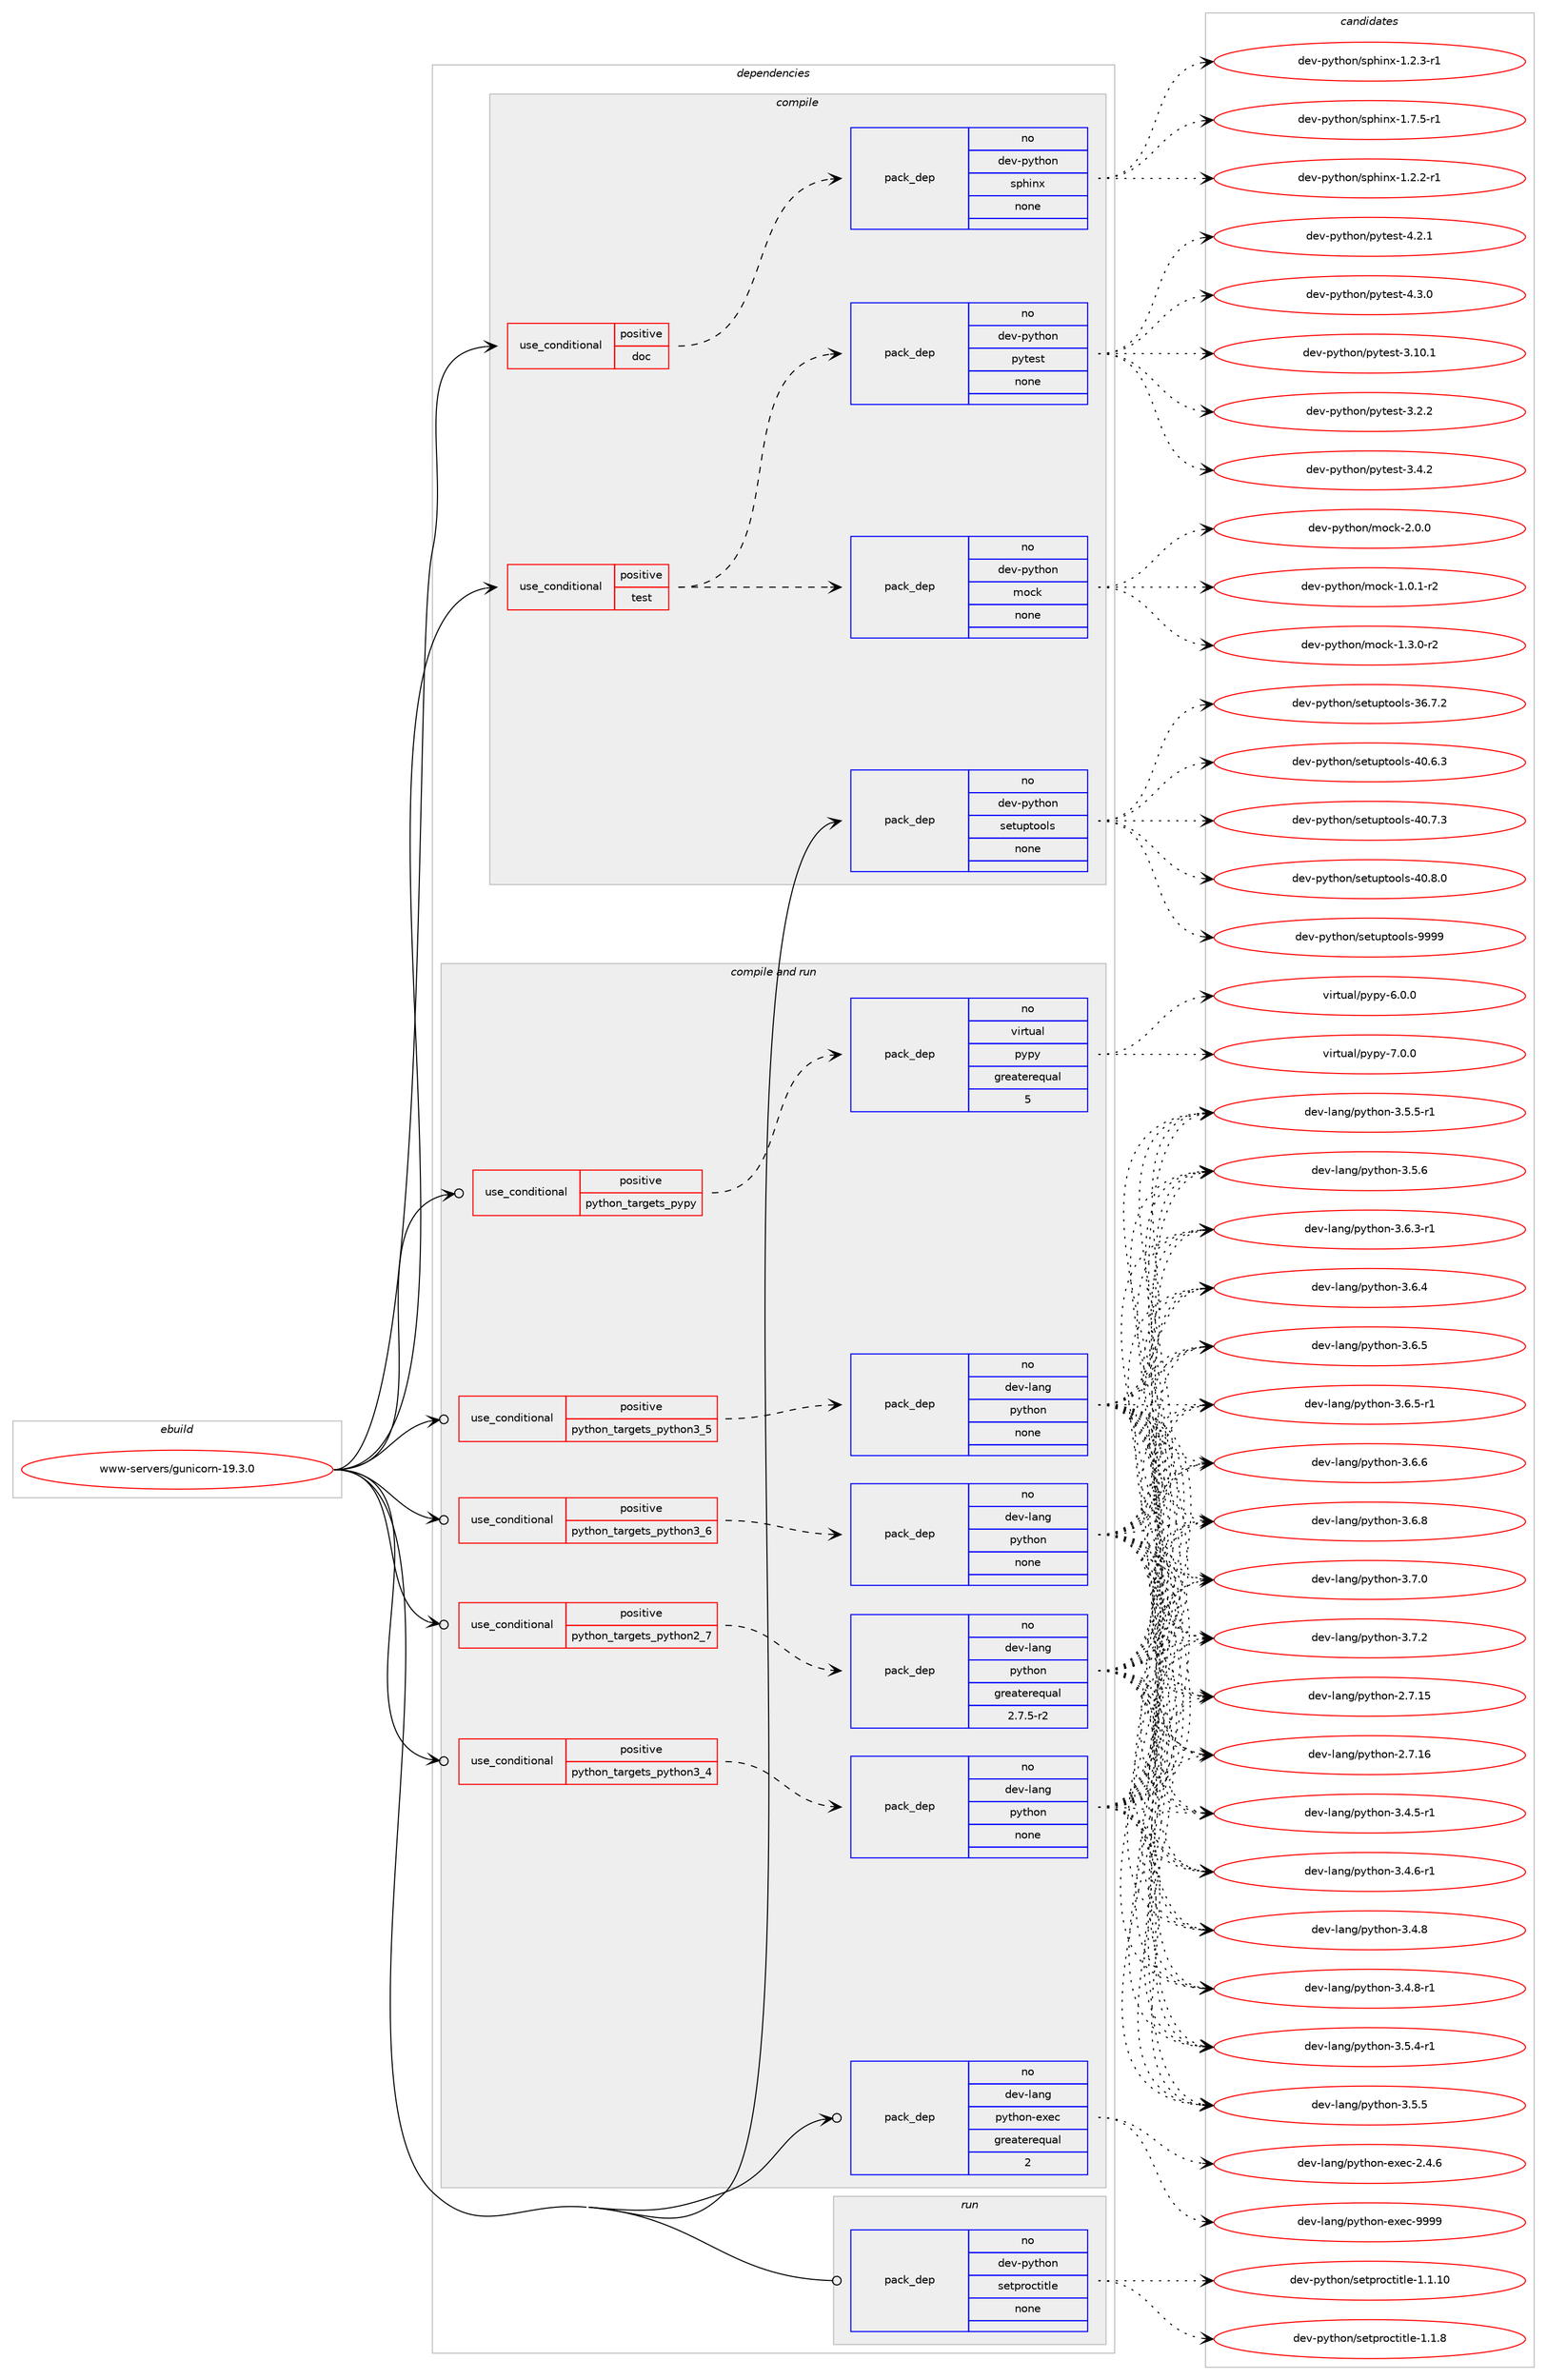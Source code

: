 digraph prolog {

# *************
# Graph options
# *************

newrank=true;
concentrate=true;
compound=true;
graph [rankdir=LR,fontname=Helvetica,fontsize=10,ranksep=1.5];#, ranksep=2.5, nodesep=0.2];
edge  [arrowhead=vee];
node  [fontname=Helvetica,fontsize=10];

# **********
# The ebuild
# **********

subgraph cluster_leftcol {
color=gray;
rank=same;
label=<<i>ebuild</i>>;
id [label="www-servers/gunicorn-19.3.0", color=red, width=4, href="../www-servers/gunicorn-19.3.0.svg"];
}

# ****************
# The dependencies
# ****************

subgraph cluster_midcol {
color=gray;
label=<<i>dependencies</i>>;
subgraph cluster_compile {
fillcolor="#eeeeee";
style=filled;
label=<<i>compile</i>>;
subgraph cond464495 {
dependency1751190 [label=<<TABLE BORDER="0" CELLBORDER="1" CELLSPACING="0" CELLPADDING="4"><TR><TD ROWSPAN="3" CELLPADDING="10">use_conditional</TD></TR><TR><TD>positive</TD></TR><TR><TD>doc</TD></TR></TABLE>>, shape=none, color=red];
subgraph pack1257406 {
dependency1751191 [label=<<TABLE BORDER="0" CELLBORDER="1" CELLSPACING="0" CELLPADDING="4" WIDTH="220"><TR><TD ROWSPAN="6" CELLPADDING="30">pack_dep</TD></TR><TR><TD WIDTH="110">no</TD></TR><TR><TD>dev-python</TD></TR><TR><TD>sphinx</TD></TR><TR><TD>none</TD></TR><TR><TD></TD></TR></TABLE>>, shape=none, color=blue];
}
dependency1751190:e -> dependency1751191:w [weight=20,style="dashed",arrowhead="vee"];
}
id:e -> dependency1751190:w [weight=20,style="solid",arrowhead="vee"];
subgraph cond464496 {
dependency1751192 [label=<<TABLE BORDER="0" CELLBORDER="1" CELLSPACING="0" CELLPADDING="4"><TR><TD ROWSPAN="3" CELLPADDING="10">use_conditional</TD></TR><TR><TD>positive</TD></TR><TR><TD>test</TD></TR></TABLE>>, shape=none, color=red];
subgraph pack1257407 {
dependency1751193 [label=<<TABLE BORDER="0" CELLBORDER="1" CELLSPACING="0" CELLPADDING="4" WIDTH="220"><TR><TD ROWSPAN="6" CELLPADDING="30">pack_dep</TD></TR><TR><TD WIDTH="110">no</TD></TR><TR><TD>dev-python</TD></TR><TR><TD>mock</TD></TR><TR><TD>none</TD></TR><TR><TD></TD></TR></TABLE>>, shape=none, color=blue];
}
dependency1751192:e -> dependency1751193:w [weight=20,style="dashed",arrowhead="vee"];
subgraph pack1257408 {
dependency1751194 [label=<<TABLE BORDER="0" CELLBORDER="1" CELLSPACING="0" CELLPADDING="4" WIDTH="220"><TR><TD ROWSPAN="6" CELLPADDING="30">pack_dep</TD></TR><TR><TD WIDTH="110">no</TD></TR><TR><TD>dev-python</TD></TR><TR><TD>pytest</TD></TR><TR><TD>none</TD></TR><TR><TD></TD></TR></TABLE>>, shape=none, color=blue];
}
dependency1751192:e -> dependency1751194:w [weight=20,style="dashed",arrowhead="vee"];
}
id:e -> dependency1751192:w [weight=20,style="solid",arrowhead="vee"];
subgraph pack1257409 {
dependency1751195 [label=<<TABLE BORDER="0" CELLBORDER="1" CELLSPACING="0" CELLPADDING="4" WIDTH="220"><TR><TD ROWSPAN="6" CELLPADDING="30">pack_dep</TD></TR><TR><TD WIDTH="110">no</TD></TR><TR><TD>dev-python</TD></TR><TR><TD>setuptools</TD></TR><TR><TD>none</TD></TR><TR><TD></TD></TR></TABLE>>, shape=none, color=blue];
}
id:e -> dependency1751195:w [weight=20,style="solid",arrowhead="vee"];
}
subgraph cluster_compileandrun {
fillcolor="#eeeeee";
style=filled;
label=<<i>compile and run</i>>;
subgraph cond464497 {
dependency1751196 [label=<<TABLE BORDER="0" CELLBORDER="1" CELLSPACING="0" CELLPADDING="4"><TR><TD ROWSPAN="3" CELLPADDING="10">use_conditional</TD></TR><TR><TD>positive</TD></TR><TR><TD>python_targets_pypy</TD></TR></TABLE>>, shape=none, color=red];
subgraph pack1257410 {
dependency1751197 [label=<<TABLE BORDER="0" CELLBORDER="1" CELLSPACING="0" CELLPADDING="4" WIDTH="220"><TR><TD ROWSPAN="6" CELLPADDING="30">pack_dep</TD></TR><TR><TD WIDTH="110">no</TD></TR><TR><TD>virtual</TD></TR><TR><TD>pypy</TD></TR><TR><TD>greaterequal</TD></TR><TR><TD>5</TD></TR></TABLE>>, shape=none, color=blue];
}
dependency1751196:e -> dependency1751197:w [weight=20,style="dashed",arrowhead="vee"];
}
id:e -> dependency1751196:w [weight=20,style="solid",arrowhead="odotvee"];
subgraph cond464498 {
dependency1751198 [label=<<TABLE BORDER="0" CELLBORDER="1" CELLSPACING="0" CELLPADDING="4"><TR><TD ROWSPAN="3" CELLPADDING="10">use_conditional</TD></TR><TR><TD>positive</TD></TR><TR><TD>python_targets_python2_7</TD></TR></TABLE>>, shape=none, color=red];
subgraph pack1257411 {
dependency1751199 [label=<<TABLE BORDER="0" CELLBORDER="1" CELLSPACING="0" CELLPADDING="4" WIDTH="220"><TR><TD ROWSPAN="6" CELLPADDING="30">pack_dep</TD></TR><TR><TD WIDTH="110">no</TD></TR><TR><TD>dev-lang</TD></TR><TR><TD>python</TD></TR><TR><TD>greaterequal</TD></TR><TR><TD>2.7.5-r2</TD></TR></TABLE>>, shape=none, color=blue];
}
dependency1751198:e -> dependency1751199:w [weight=20,style="dashed",arrowhead="vee"];
}
id:e -> dependency1751198:w [weight=20,style="solid",arrowhead="odotvee"];
subgraph cond464499 {
dependency1751200 [label=<<TABLE BORDER="0" CELLBORDER="1" CELLSPACING="0" CELLPADDING="4"><TR><TD ROWSPAN="3" CELLPADDING="10">use_conditional</TD></TR><TR><TD>positive</TD></TR><TR><TD>python_targets_python3_4</TD></TR></TABLE>>, shape=none, color=red];
subgraph pack1257412 {
dependency1751201 [label=<<TABLE BORDER="0" CELLBORDER="1" CELLSPACING="0" CELLPADDING="4" WIDTH="220"><TR><TD ROWSPAN="6" CELLPADDING="30">pack_dep</TD></TR><TR><TD WIDTH="110">no</TD></TR><TR><TD>dev-lang</TD></TR><TR><TD>python</TD></TR><TR><TD>none</TD></TR><TR><TD></TD></TR></TABLE>>, shape=none, color=blue];
}
dependency1751200:e -> dependency1751201:w [weight=20,style="dashed",arrowhead="vee"];
}
id:e -> dependency1751200:w [weight=20,style="solid",arrowhead="odotvee"];
subgraph cond464500 {
dependency1751202 [label=<<TABLE BORDER="0" CELLBORDER="1" CELLSPACING="0" CELLPADDING="4"><TR><TD ROWSPAN="3" CELLPADDING="10">use_conditional</TD></TR><TR><TD>positive</TD></TR><TR><TD>python_targets_python3_5</TD></TR></TABLE>>, shape=none, color=red];
subgraph pack1257413 {
dependency1751203 [label=<<TABLE BORDER="0" CELLBORDER="1" CELLSPACING="0" CELLPADDING="4" WIDTH="220"><TR><TD ROWSPAN="6" CELLPADDING="30">pack_dep</TD></TR><TR><TD WIDTH="110">no</TD></TR><TR><TD>dev-lang</TD></TR><TR><TD>python</TD></TR><TR><TD>none</TD></TR><TR><TD></TD></TR></TABLE>>, shape=none, color=blue];
}
dependency1751202:e -> dependency1751203:w [weight=20,style="dashed",arrowhead="vee"];
}
id:e -> dependency1751202:w [weight=20,style="solid",arrowhead="odotvee"];
subgraph cond464501 {
dependency1751204 [label=<<TABLE BORDER="0" CELLBORDER="1" CELLSPACING="0" CELLPADDING="4"><TR><TD ROWSPAN="3" CELLPADDING="10">use_conditional</TD></TR><TR><TD>positive</TD></TR><TR><TD>python_targets_python3_6</TD></TR></TABLE>>, shape=none, color=red];
subgraph pack1257414 {
dependency1751205 [label=<<TABLE BORDER="0" CELLBORDER="1" CELLSPACING="0" CELLPADDING="4" WIDTH="220"><TR><TD ROWSPAN="6" CELLPADDING="30">pack_dep</TD></TR><TR><TD WIDTH="110">no</TD></TR><TR><TD>dev-lang</TD></TR><TR><TD>python</TD></TR><TR><TD>none</TD></TR><TR><TD></TD></TR></TABLE>>, shape=none, color=blue];
}
dependency1751204:e -> dependency1751205:w [weight=20,style="dashed",arrowhead="vee"];
}
id:e -> dependency1751204:w [weight=20,style="solid",arrowhead="odotvee"];
subgraph pack1257415 {
dependency1751206 [label=<<TABLE BORDER="0" CELLBORDER="1" CELLSPACING="0" CELLPADDING="4" WIDTH="220"><TR><TD ROWSPAN="6" CELLPADDING="30">pack_dep</TD></TR><TR><TD WIDTH="110">no</TD></TR><TR><TD>dev-lang</TD></TR><TR><TD>python-exec</TD></TR><TR><TD>greaterequal</TD></TR><TR><TD>2</TD></TR></TABLE>>, shape=none, color=blue];
}
id:e -> dependency1751206:w [weight=20,style="solid",arrowhead="odotvee"];
}
subgraph cluster_run {
fillcolor="#eeeeee";
style=filled;
label=<<i>run</i>>;
subgraph pack1257416 {
dependency1751207 [label=<<TABLE BORDER="0" CELLBORDER="1" CELLSPACING="0" CELLPADDING="4" WIDTH="220"><TR><TD ROWSPAN="6" CELLPADDING="30">pack_dep</TD></TR><TR><TD WIDTH="110">no</TD></TR><TR><TD>dev-python</TD></TR><TR><TD>setproctitle</TD></TR><TR><TD>none</TD></TR><TR><TD></TD></TR></TABLE>>, shape=none, color=blue];
}
id:e -> dependency1751207:w [weight=20,style="solid",arrowhead="odot"];
}
}

# **************
# The candidates
# **************

subgraph cluster_choices {
rank=same;
color=gray;
label=<<i>candidates</i>>;

subgraph choice1257406 {
color=black;
nodesep=1;
choice10010111845112121116104111110471151121041051101204549465046504511449 [label="dev-python/sphinx-1.2.2-r1", color=red, width=4,href="../dev-python/sphinx-1.2.2-r1.svg"];
choice10010111845112121116104111110471151121041051101204549465046514511449 [label="dev-python/sphinx-1.2.3-r1", color=red, width=4,href="../dev-python/sphinx-1.2.3-r1.svg"];
choice10010111845112121116104111110471151121041051101204549465546534511449 [label="dev-python/sphinx-1.7.5-r1", color=red, width=4,href="../dev-python/sphinx-1.7.5-r1.svg"];
dependency1751191:e -> choice10010111845112121116104111110471151121041051101204549465046504511449:w [style=dotted,weight="100"];
dependency1751191:e -> choice10010111845112121116104111110471151121041051101204549465046514511449:w [style=dotted,weight="100"];
dependency1751191:e -> choice10010111845112121116104111110471151121041051101204549465546534511449:w [style=dotted,weight="100"];
}
subgraph choice1257407 {
color=black;
nodesep=1;
choice1001011184511212111610411111047109111991074549464846494511450 [label="dev-python/mock-1.0.1-r2", color=red, width=4,href="../dev-python/mock-1.0.1-r2.svg"];
choice1001011184511212111610411111047109111991074549465146484511450 [label="dev-python/mock-1.3.0-r2", color=red, width=4,href="../dev-python/mock-1.3.0-r2.svg"];
choice100101118451121211161041111104710911199107455046484648 [label="dev-python/mock-2.0.0", color=red, width=4,href="../dev-python/mock-2.0.0.svg"];
dependency1751193:e -> choice1001011184511212111610411111047109111991074549464846494511450:w [style=dotted,weight="100"];
dependency1751193:e -> choice1001011184511212111610411111047109111991074549465146484511450:w [style=dotted,weight="100"];
dependency1751193:e -> choice100101118451121211161041111104710911199107455046484648:w [style=dotted,weight="100"];
}
subgraph choice1257408 {
color=black;
nodesep=1;
choice100101118451121211161041111104711212111610111511645514649484649 [label="dev-python/pytest-3.10.1", color=red, width=4,href="../dev-python/pytest-3.10.1.svg"];
choice1001011184511212111610411111047112121116101115116455146504650 [label="dev-python/pytest-3.2.2", color=red, width=4,href="../dev-python/pytest-3.2.2.svg"];
choice1001011184511212111610411111047112121116101115116455146524650 [label="dev-python/pytest-3.4.2", color=red, width=4,href="../dev-python/pytest-3.4.2.svg"];
choice1001011184511212111610411111047112121116101115116455246504649 [label="dev-python/pytest-4.2.1", color=red, width=4,href="../dev-python/pytest-4.2.1.svg"];
choice1001011184511212111610411111047112121116101115116455246514648 [label="dev-python/pytest-4.3.0", color=red, width=4,href="../dev-python/pytest-4.3.0.svg"];
dependency1751194:e -> choice100101118451121211161041111104711212111610111511645514649484649:w [style=dotted,weight="100"];
dependency1751194:e -> choice1001011184511212111610411111047112121116101115116455146504650:w [style=dotted,weight="100"];
dependency1751194:e -> choice1001011184511212111610411111047112121116101115116455146524650:w [style=dotted,weight="100"];
dependency1751194:e -> choice1001011184511212111610411111047112121116101115116455246504649:w [style=dotted,weight="100"];
dependency1751194:e -> choice1001011184511212111610411111047112121116101115116455246514648:w [style=dotted,weight="100"];
}
subgraph choice1257409 {
color=black;
nodesep=1;
choice100101118451121211161041111104711510111611711211611111110811545515446554650 [label="dev-python/setuptools-36.7.2", color=red, width=4,href="../dev-python/setuptools-36.7.2.svg"];
choice100101118451121211161041111104711510111611711211611111110811545524846544651 [label="dev-python/setuptools-40.6.3", color=red, width=4,href="../dev-python/setuptools-40.6.3.svg"];
choice100101118451121211161041111104711510111611711211611111110811545524846554651 [label="dev-python/setuptools-40.7.3", color=red, width=4,href="../dev-python/setuptools-40.7.3.svg"];
choice100101118451121211161041111104711510111611711211611111110811545524846564648 [label="dev-python/setuptools-40.8.0", color=red, width=4,href="../dev-python/setuptools-40.8.0.svg"];
choice10010111845112121116104111110471151011161171121161111111081154557575757 [label="dev-python/setuptools-9999", color=red, width=4,href="../dev-python/setuptools-9999.svg"];
dependency1751195:e -> choice100101118451121211161041111104711510111611711211611111110811545515446554650:w [style=dotted,weight="100"];
dependency1751195:e -> choice100101118451121211161041111104711510111611711211611111110811545524846544651:w [style=dotted,weight="100"];
dependency1751195:e -> choice100101118451121211161041111104711510111611711211611111110811545524846554651:w [style=dotted,weight="100"];
dependency1751195:e -> choice100101118451121211161041111104711510111611711211611111110811545524846564648:w [style=dotted,weight="100"];
dependency1751195:e -> choice10010111845112121116104111110471151011161171121161111111081154557575757:w [style=dotted,weight="100"];
}
subgraph choice1257410 {
color=black;
nodesep=1;
choice1181051141161179710847112121112121455446484648 [label="virtual/pypy-6.0.0", color=red, width=4,href="../virtual/pypy-6.0.0.svg"];
choice1181051141161179710847112121112121455546484648 [label="virtual/pypy-7.0.0", color=red, width=4,href="../virtual/pypy-7.0.0.svg"];
dependency1751197:e -> choice1181051141161179710847112121112121455446484648:w [style=dotted,weight="100"];
dependency1751197:e -> choice1181051141161179710847112121112121455546484648:w [style=dotted,weight="100"];
}
subgraph choice1257411 {
color=black;
nodesep=1;
choice10010111845108971101034711212111610411111045504655464953 [label="dev-lang/python-2.7.15", color=red, width=4,href="../dev-lang/python-2.7.15.svg"];
choice10010111845108971101034711212111610411111045504655464954 [label="dev-lang/python-2.7.16", color=red, width=4,href="../dev-lang/python-2.7.16.svg"];
choice1001011184510897110103471121211161041111104551465246534511449 [label="dev-lang/python-3.4.5-r1", color=red, width=4,href="../dev-lang/python-3.4.5-r1.svg"];
choice1001011184510897110103471121211161041111104551465246544511449 [label="dev-lang/python-3.4.6-r1", color=red, width=4,href="../dev-lang/python-3.4.6-r1.svg"];
choice100101118451089711010347112121116104111110455146524656 [label="dev-lang/python-3.4.8", color=red, width=4,href="../dev-lang/python-3.4.8.svg"];
choice1001011184510897110103471121211161041111104551465246564511449 [label="dev-lang/python-3.4.8-r1", color=red, width=4,href="../dev-lang/python-3.4.8-r1.svg"];
choice1001011184510897110103471121211161041111104551465346524511449 [label="dev-lang/python-3.5.4-r1", color=red, width=4,href="../dev-lang/python-3.5.4-r1.svg"];
choice100101118451089711010347112121116104111110455146534653 [label="dev-lang/python-3.5.5", color=red, width=4,href="../dev-lang/python-3.5.5.svg"];
choice1001011184510897110103471121211161041111104551465346534511449 [label="dev-lang/python-3.5.5-r1", color=red, width=4,href="../dev-lang/python-3.5.5-r1.svg"];
choice100101118451089711010347112121116104111110455146534654 [label="dev-lang/python-3.5.6", color=red, width=4,href="../dev-lang/python-3.5.6.svg"];
choice1001011184510897110103471121211161041111104551465446514511449 [label="dev-lang/python-3.6.3-r1", color=red, width=4,href="../dev-lang/python-3.6.3-r1.svg"];
choice100101118451089711010347112121116104111110455146544652 [label="dev-lang/python-3.6.4", color=red, width=4,href="../dev-lang/python-3.6.4.svg"];
choice100101118451089711010347112121116104111110455146544653 [label="dev-lang/python-3.6.5", color=red, width=4,href="../dev-lang/python-3.6.5.svg"];
choice1001011184510897110103471121211161041111104551465446534511449 [label="dev-lang/python-3.6.5-r1", color=red, width=4,href="../dev-lang/python-3.6.5-r1.svg"];
choice100101118451089711010347112121116104111110455146544654 [label="dev-lang/python-3.6.6", color=red, width=4,href="../dev-lang/python-3.6.6.svg"];
choice100101118451089711010347112121116104111110455146544656 [label="dev-lang/python-3.6.8", color=red, width=4,href="../dev-lang/python-3.6.8.svg"];
choice100101118451089711010347112121116104111110455146554648 [label="dev-lang/python-3.7.0", color=red, width=4,href="../dev-lang/python-3.7.0.svg"];
choice100101118451089711010347112121116104111110455146554650 [label="dev-lang/python-3.7.2", color=red, width=4,href="../dev-lang/python-3.7.2.svg"];
dependency1751199:e -> choice10010111845108971101034711212111610411111045504655464953:w [style=dotted,weight="100"];
dependency1751199:e -> choice10010111845108971101034711212111610411111045504655464954:w [style=dotted,weight="100"];
dependency1751199:e -> choice1001011184510897110103471121211161041111104551465246534511449:w [style=dotted,weight="100"];
dependency1751199:e -> choice1001011184510897110103471121211161041111104551465246544511449:w [style=dotted,weight="100"];
dependency1751199:e -> choice100101118451089711010347112121116104111110455146524656:w [style=dotted,weight="100"];
dependency1751199:e -> choice1001011184510897110103471121211161041111104551465246564511449:w [style=dotted,weight="100"];
dependency1751199:e -> choice1001011184510897110103471121211161041111104551465346524511449:w [style=dotted,weight="100"];
dependency1751199:e -> choice100101118451089711010347112121116104111110455146534653:w [style=dotted,weight="100"];
dependency1751199:e -> choice1001011184510897110103471121211161041111104551465346534511449:w [style=dotted,weight="100"];
dependency1751199:e -> choice100101118451089711010347112121116104111110455146534654:w [style=dotted,weight="100"];
dependency1751199:e -> choice1001011184510897110103471121211161041111104551465446514511449:w [style=dotted,weight="100"];
dependency1751199:e -> choice100101118451089711010347112121116104111110455146544652:w [style=dotted,weight="100"];
dependency1751199:e -> choice100101118451089711010347112121116104111110455146544653:w [style=dotted,weight="100"];
dependency1751199:e -> choice1001011184510897110103471121211161041111104551465446534511449:w [style=dotted,weight="100"];
dependency1751199:e -> choice100101118451089711010347112121116104111110455146544654:w [style=dotted,weight="100"];
dependency1751199:e -> choice100101118451089711010347112121116104111110455146544656:w [style=dotted,weight="100"];
dependency1751199:e -> choice100101118451089711010347112121116104111110455146554648:w [style=dotted,weight="100"];
dependency1751199:e -> choice100101118451089711010347112121116104111110455146554650:w [style=dotted,weight="100"];
}
subgraph choice1257412 {
color=black;
nodesep=1;
choice10010111845108971101034711212111610411111045504655464953 [label="dev-lang/python-2.7.15", color=red, width=4,href="../dev-lang/python-2.7.15.svg"];
choice10010111845108971101034711212111610411111045504655464954 [label="dev-lang/python-2.7.16", color=red, width=4,href="../dev-lang/python-2.7.16.svg"];
choice1001011184510897110103471121211161041111104551465246534511449 [label="dev-lang/python-3.4.5-r1", color=red, width=4,href="../dev-lang/python-3.4.5-r1.svg"];
choice1001011184510897110103471121211161041111104551465246544511449 [label="dev-lang/python-3.4.6-r1", color=red, width=4,href="../dev-lang/python-3.4.6-r1.svg"];
choice100101118451089711010347112121116104111110455146524656 [label="dev-lang/python-3.4.8", color=red, width=4,href="../dev-lang/python-3.4.8.svg"];
choice1001011184510897110103471121211161041111104551465246564511449 [label="dev-lang/python-3.4.8-r1", color=red, width=4,href="../dev-lang/python-3.4.8-r1.svg"];
choice1001011184510897110103471121211161041111104551465346524511449 [label="dev-lang/python-3.5.4-r1", color=red, width=4,href="../dev-lang/python-3.5.4-r1.svg"];
choice100101118451089711010347112121116104111110455146534653 [label="dev-lang/python-3.5.5", color=red, width=4,href="../dev-lang/python-3.5.5.svg"];
choice1001011184510897110103471121211161041111104551465346534511449 [label="dev-lang/python-3.5.5-r1", color=red, width=4,href="../dev-lang/python-3.5.5-r1.svg"];
choice100101118451089711010347112121116104111110455146534654 [label="dev-lang/python-3.5.6", color=red, width=4,href="../dev-lang/python-3.5.6.svg"];
choice1001011184510897110103471121211161041111104551465446514511449 [label="dev-lang/python-3.6.3-r1", color=red, width=4,href="../dev-lang/python-3.6.3-r1.svg"];
choice100101118451089711010347112121116104111110455146544652 [label="dev-lang/python-3.6.4", color=red, width=4,href="../dev-lang/python-3.6.4.svg"];
choice100101118451089711010347112121116104111110455146544653 [label="dev-lang/python-3.6.5", color=red, width=4,href="../dev-lang/python-3.6.5.svg"];
choice1001011184510897110103471121211161041111104551465446534511449 [label="dev-lang/python-3.6.5-r1", color=red, width=4,href="../dev-lang/python-3.6.5-r1.svg"];
choice100101118451089711010347112121116104111110455146544654 [label="dev-lang/python-3.6.6", color=red, width=4,href="../dev-lang/python-3.6.6.svg"];
choice100101118451089711010347112121116104111110455146544656 [label="dev-lang/python-3.6.8", color=red, width=4,href="../dev-lang/python-3.6.8.svg"];
choice100101118451089711010347112121116104111110455146554648 [label="dev-lang/python-3.7.0", color=red, width=4,href="../dev-lang/python-3.7.0.svg"];
choice100101118451089711010347112121116104111110455146554650 [label="dev-lang/python-3.7.2", color=red, width=4,href="../dev-lang/python-3.7.2.svg"];
dependency1751201:e -> choice10010111845108971101034711212111610411111045504655464953:w [style=dotted,weight="100"];
dependency1751201:e -> choice10010111845108971101034711212111610411111045504655464954:w [style=dotted,weight="100"];
dependency1751201:e -> choice1001011184510897110103471121211161041111104551465246534511449:w [style=dotted,weight="100"];
dependency1751201:e -> choice1001011184510897110103471121211161041111104551465246544511449:w [style=dotted,weight="100"];
dependency1751201:e -> choice100101118451089711010347112121116104111110455146524656:w [style=dotted,weight="100"];
dependency1751201:e -> choice1001011184510897110103471121211161041111104551465246564511449:w [style=dotted,weight="100"];
dependency1751201:e -> choice1001011184510897110103471121211161041111104551465346524511449:w [style=dotted,weight="100"];
dependency1751201:e -> choice100101118451089711010347112121116104111110455146534653:w [style=dotted,weight="100"];
dependency1751201:e -> choice1001011184510897110103471121211161041111104551465346534511449:w [style=dotted,weight="100"];
dependency1751201:e -> choice100101118451089711010347112121116104111110455146534654:w [style=dotted,weight="100"];
dependency1751201:e -> choice1001011184510897110103471121211161041111104551465446514511449:w [style=dotted,weight="100"];
dependency1751201:e -> choice100101118451089711010347112121116104111110455146544652:w [style=dotted,weight="100"];
dependency1751201:e -> choice100101118451089711010347112121116104111110455146544653:w [style=dotted,weight="100"];
dependency1751201:e -> choice1001011184510897110103471121211161041111104551465446534511449:w [style=dotted,weight="100"];
dependency1751201:e -> choice100101118451089711010347112121116104111110455146544654:w [style=dotted,weight="100"];
dependency1751201:e -> choice100101118451089711010347112121116104111110455146544656:w [style=dotted,weight="100"];
dependency1751201:e -> choice100101118451089711010347112121116104111110455146554648:w [style=dotted,weight="100"];
dependency1751201:e -> choice100101118451089711010347112121116104111110455146554650:w [style=dotted,weight="100"];
}
subgraph choice1257413 {
color=black;
nodesep=1;
choice10010111845108971101034711212111610411111045504655464953 [label="dev-lang/python-2.7.15", color=red, width=4,href="../dev-lang/python-2.7.15.svg"];
choice10010111845108971101034711212111610411111045504655464954 [label="dev-lang/python-2.7.16", color=red, width=4,href="../dev-lang/python-2.7.16.svg"];
choice1001011184510897110103471121211161041111104551465246534511449 [label="dev-lang/python-3.4.5-r1", color=red, width=4,href="../dev-lang/python-3.4.5-r1.svg"];
choice1001011184510897110103471121211161041111104551465246544511449 [label="dev-lang/python-3.4.6-r1", color=red, width=4,href="../dev-lang/python-3.4.6-r1.svg"];
choice100101118451089711010347112121116104111110455146524656 [label="dev-lang/python-3.4.8", color=red, width=4,href="../dev-lang/python-3.4.8.svg"];
choice1001011184510897110103471121211161041111104551465246564511449 [label="dev-lang/python-3.4.8-r1", color=red, width=4,href="../dev-lang/python-3.4.8-r1.svg"];
choice1001011184510897110103471121211161041111104551465346524511449 [label="dev-lang/python-3.5.4-r1", color=red, width=4,href="../dev-lang/python-3.5.4-r1.svg"];
choice100101118451089711010347112121116104111110455146534653 [label="dev-lang/python-3.5.5", color=red, width=4,href="../dev-lang/python-3.5.5.svg"];
choice1001011184510897110103471121211161041111104551465346534511449 [label="dev-lang/python-3.5.5-r1", color=red, width=4,href="../dev-lang/python-3.5.5-r1.svg"];
choice100101118451089711010347112121116104111110455146534654 [label="dev-lang/python-3.5.6", color=red, width=4,href="../dev-lang/python-3.5.6.svg"];
choice1001011184510897110103471121211161041111104551465446514511449 [label="dev-lang/python-3.6.3-r1", color=red, width=4,href="../dev-lang/python-3.6.3-r1.svg"];
choice100101118451089711010347112121116104111110455146544652 [label="dev-lang/python-3.6.4", color=red, width=4,href="../dev-lang/python-3.6.4.svg"];
choice100101118451089711010347112121116104111110455146544653 [label="dev-lang/python-3.6.5", color=red, width=4,href="../dev-lang/python-3.6.5.svg"];
choice1001011184510897110103471121211161041111104551465446534511449 [label="dev-lang/python-3.6.5-r1", color=red, width=4,href="../dev-lang/python-3.6.5-r1.svg"];
choice100101118451089711010347112121116104111110455146544654 [label="dev-lang/python-3.6.6", color=red, width=4,href="../dev-lang/python-3.6.6.svg"];
choice100101118451089711010347112121116104111110455146544656 [label="dev-lang/python-3.6.8", color=red, width=4,href="../dev-lang/python-3.6.8.svg"];
choice100101118451089711010347112121116104111110455146554648 [label="dev-lang/python-3.7.0", color=red, width=4,href="../dev-lang/python-3.7.0.svg"];
choice100101118451089711010347112121116104111110455146554650 [label="dev-lang/python-3.7.2", color=red, width=4,href="../dev-lang/python-3.7.2.svg"];
dependency1751203:e -> choice10010111845108971101034711212111610411111045504655464953:w [style=dotted,weight="100"];
dependency1751203:e -> choice10010111845108971101034711212111610411111045504655464954:w [style=dotted,weight="100"];
dependency1751203:e -> choice1001011184510897110103471121211161041111104551465246534511449:w [style=dotted,weight="100"];
dependency1751203:e -> choice1001011184510897110103471121211161041111104551465246544511449:w [style=dotted,weight="100"];
dependency1751203:e -> choice100101118451089711010347112121116104111110455146524656:w [style=dotted,weight="100"];
dependency1751203:e -> choice1001011184510897110103471121211161041111104551465246564511449:w [style=dotted,weight="100"];
dependency1751203:e -> choice1001011184510897110103471121211161041111104551465346524511449:w [style=dotted,weight="100"];
dependency1751203:e -> choice100101118451089711010347112121116104111110455146534653:w [style=dotted,weight="100"];
dependency1751203:e -> choice1001011184510897110103471121211161041111104551465346534511449:w [style=dotted,weight="100"];
dependency1751203:e -> choice100101118451089711010347112121116104111110455146534654:w [style=dotted,weight="100"];
dependency1751203:e -> choice1001011184510897110103471121211161041111104551465446514511449:w [style=dotted,weight="100"];
dependency1751203:e -> choice100101118451089711010347112121116104111110455146544652:w [style=dotted,weight="100"];
dependency1751203:e -> choice100101118451089711010347112121116104111110455146544653:w [style=dotted,weight="100"];
dependency1751203:e -> choice1001011184510897110103471121211161041111104551465446534511449:w [style=dotted,weight="100"];
dependency1751203:e -> choice100101118451089711010347112121116104111110455146544654:w [style=dotted,weight="100"];
dependency1751203:e -> choice100101118451089711010347112121116104111110455146544656:w [style=dotted,weight="100"];
dependency1751203:e -> choice100101118451089711010347112121116104111110455146554648:w [style=dotted,weight="100"];
dependency1751203:e -> choice100101118451089711010347112121116104111110455146554650:w [style=dotted,weight="100"];
}
subgraph choice1257414 {
color=black;
nodesep=1;
choice10010111845108971101034711212111610411111045504655464953 [label="dev-lang/python-2.7.15", color=red, width=4,href="../dev-lang/python-2.7.15.svg"];
choice10010111845108971101034711212111610411111045504655464954 [label="dev-lang/python-2.7.16", color=red, width=4,href="../dev-lang/python-2.7.16.svg"];
choice1001011184510897110103471121211161041111104551465246534511449 [label="dev-lang/python-3.4.5-r1", color=red, width=4,href="../dev-lang/python-3.4.5-r1.svg"];
choice1001011184510897110103471121211161041111104551465246544511449 [label="dev-lang/python-3.4.6-r1", color=red, width=4,href="../dev-lang/python-3.4.6-r1.svg"];
choice100101118451089711010347112121116104111110455146524656 [label="dev-lang/python-3.4.8", color=red, width=4,href="../dev-lang/python-3.4.8.svg"];
choice1001011184510897110103471121211161041111104551465246564511449 [label="dev-lang/python-3.4.8-r1", color=red, width=4,href="../dev-lang/python-3.4.8-r1.svg"];
choice1001011184510897110103471121211161041111104551465346524511449 [label="dev-lang/python-3.5.4-r1", color=red, width=4,href="../dev-lang/python-3.5.4-r1.svg"];
choice100101118451089711010347112121116104111110455146534653 [label="dev-lang/python-3.5.5", color=red, width=4,href="../dev-lang/python-3.5.5.svg"];
choice1001011184510897110103471121211161041111104551465346534511449 [label="dev-lang/python-3.5.5-r1", color=red, width=4,href="../dev-lang/python-3.5.5-r1.svg"];
choice100101118451089711010347112121116104111110455146534654 [label="dev-lang/python-3.5.6", color=red, width=4,href="../dev-lang/python-3.5.6.svg"];
choice1001011184510897110103471121211161041111104551465446514511449 [label="dev-lang/python-3.6.3-r1", color=red, width=4,href="../dev-lang/python-3.6.3-r1.svg"];
choice100101118451089711010347112121116104111110455146544652 [label="dev-lang/python-3.6.4", color=red, width=4,href="../dev-lang/python-3.6.4.svg"];
choice100101118451089711010347112121116104111110455146544653 [label="dev-lang/python-3.6.5", color=red, width=4,href="../dev-lang/python-3.6.5.svg"];
choice1001011184510897110103471121211161041111104551465446534511449 [label="dev-lang/python-3.6.5-r1", color=red, width=4,href="../dev-lang/python-3.6.5-r1.svg"];
choice100101118451089711010347112121116104111110455146544654 [label="dev-lang/python-3.6.6", color=red, width=4,href="../dev-lang/python-3.6.6.svg"];
choice100101118451089711010347112121116104111110455146544656 [label="dev-lang/python-3.6.8", color=red, width=4,href="../dev-lang/python-3.6.8.svg"];
choice100101118451089711010347112121116104111110455146554648 [label="dev-lang/python-3.7.0", color=red, width=4,href="../dev-lang/python-3.7.0.svg"];
choice100101118451089711010347112121116104111110455146554650 [label="dev-lang/python-3.7.2", color=red, width=4,href="../dev-lang/python-3.7.2.svg"];
dependency1751205:e -> choice10010111845108971101034711212111610411111045504655464953:w [style=dotted,weight="100"];
dependency1751205:e -> choice10010111845108971101034711212111610411111045504655464954:w [style=dotted,weight="100"];
dependency1751205:e -> choice1001011184510897110103471121211161041111104551465246534511449:w [style=dotted,weight="100"];
dependency1751205:e -> choice1001011184510897110103471121211161041111104551465246544511449:w [style=dotted,weight="100"];
dependency1751205:e -> choice100101118451089711010347112121116104111110455146524656:w [style=dotted,weight="100"];
dependency1751205:e -> choice1001011184510897110103471121211161041111104551465246564511449:w [style=dotted,weight="100"];
dependency1751205:e -> choice1001011184510897110103471121211161041111104551465346524511449:w [style=dotted,weight="100"];
dependency1751205:e -> choice100101118451089711010347112121116104111110455146534653:w [style=dotted,weight="100"];
dependency1751205:e -> choice1001011184510897110103471121211161041111104551465346534511449:w [style=dotted,weight="100"];
dependency1751205:e -> choice100101118451089711010347112121116104111110455146534654:w [style=dotted,weight="100"];
dependency1751205:e -> choice1001011184510897110103471121211161041111104551465446514511449:w [style=dotted,weight="100"];
dependency1751205:e -> choice100101118451089711010347112121116104111110455146544652:w [style=dotted,weight="100"];
dependency1751205:e -> choice100101118451089711010347112121116104111110455146544653:w [style=dotted,weight="100"];
dependency1751205:e -> choice1001011184510897110103471121211161041111104551465446534511449:w [style=dotted,weight="100"];
dependency1751205:e -> choice100101118451089711010347112121116104111110455146544654:w [style=dotted,weight="100"];
dependency1751205:e -> choice100101118451089711010347112121116104111110455146544656:w [style=dotted,weight="100"];
dependency1751205:e -> choice100101118451089711010347112121116104111110455146554648:w [style=dotted,weight="100"];
dependency1751205:e -> choice100101118451089711010347112121116104111110455146554650:w [style=dotted,weight="100"];
}
subgraph choice1257415 {
color=black;
nodesep=1;
choice1001011184510897110103471121211161041111104510112010199455046524654 [label="dev-lang/python-exec-2.4.6", color=red, width=4,href="../dev-lang/python-exec-2.4.6.svg"];
choice10010111845108971101034711212111610411111045101120101994557575757 [label="dev-lang/python-exec-9999", color=red, width=4,href="../dev-lang/python-exec-9999.svg"];
dependency1751206:e -> choice1001011184510897110103471121211161041111104510112010199455046524654:w [style=dotted,weight="100"];
dependency1751206:e -> choice10010111845108971101034711212111610411111045101120101994557575757:w [style=dotted,weight="100"];
}
subgraph choice1257416 {
color=black;
nodesep=1;
choice10010111845112121116104111110471151011161121141119911610511610810145494649464948 [label="dev-python/setproctitle-1.1.10", color=red, width=4,href="../dev-python/setproctitle-1.1.10.svg"];
choice100101118451121211161041111104711510111611211411199116105116108101454946494656 [label="dev-python/setproctitle-1.1.8", color=red, width=4,href="../dev-python/setproctitle-1.1.8.svg"];
dependency1751207:e -> choice10010111845112121116104111110471151011161121141119911610511610810145494649464948:w [style=dotted,weight="100"];
dependency1751207:e -> choice100101118451121211161041111104711510111611211411199116105116108101454946494656:w [style=dotted,weight="100"];
}
}

}
